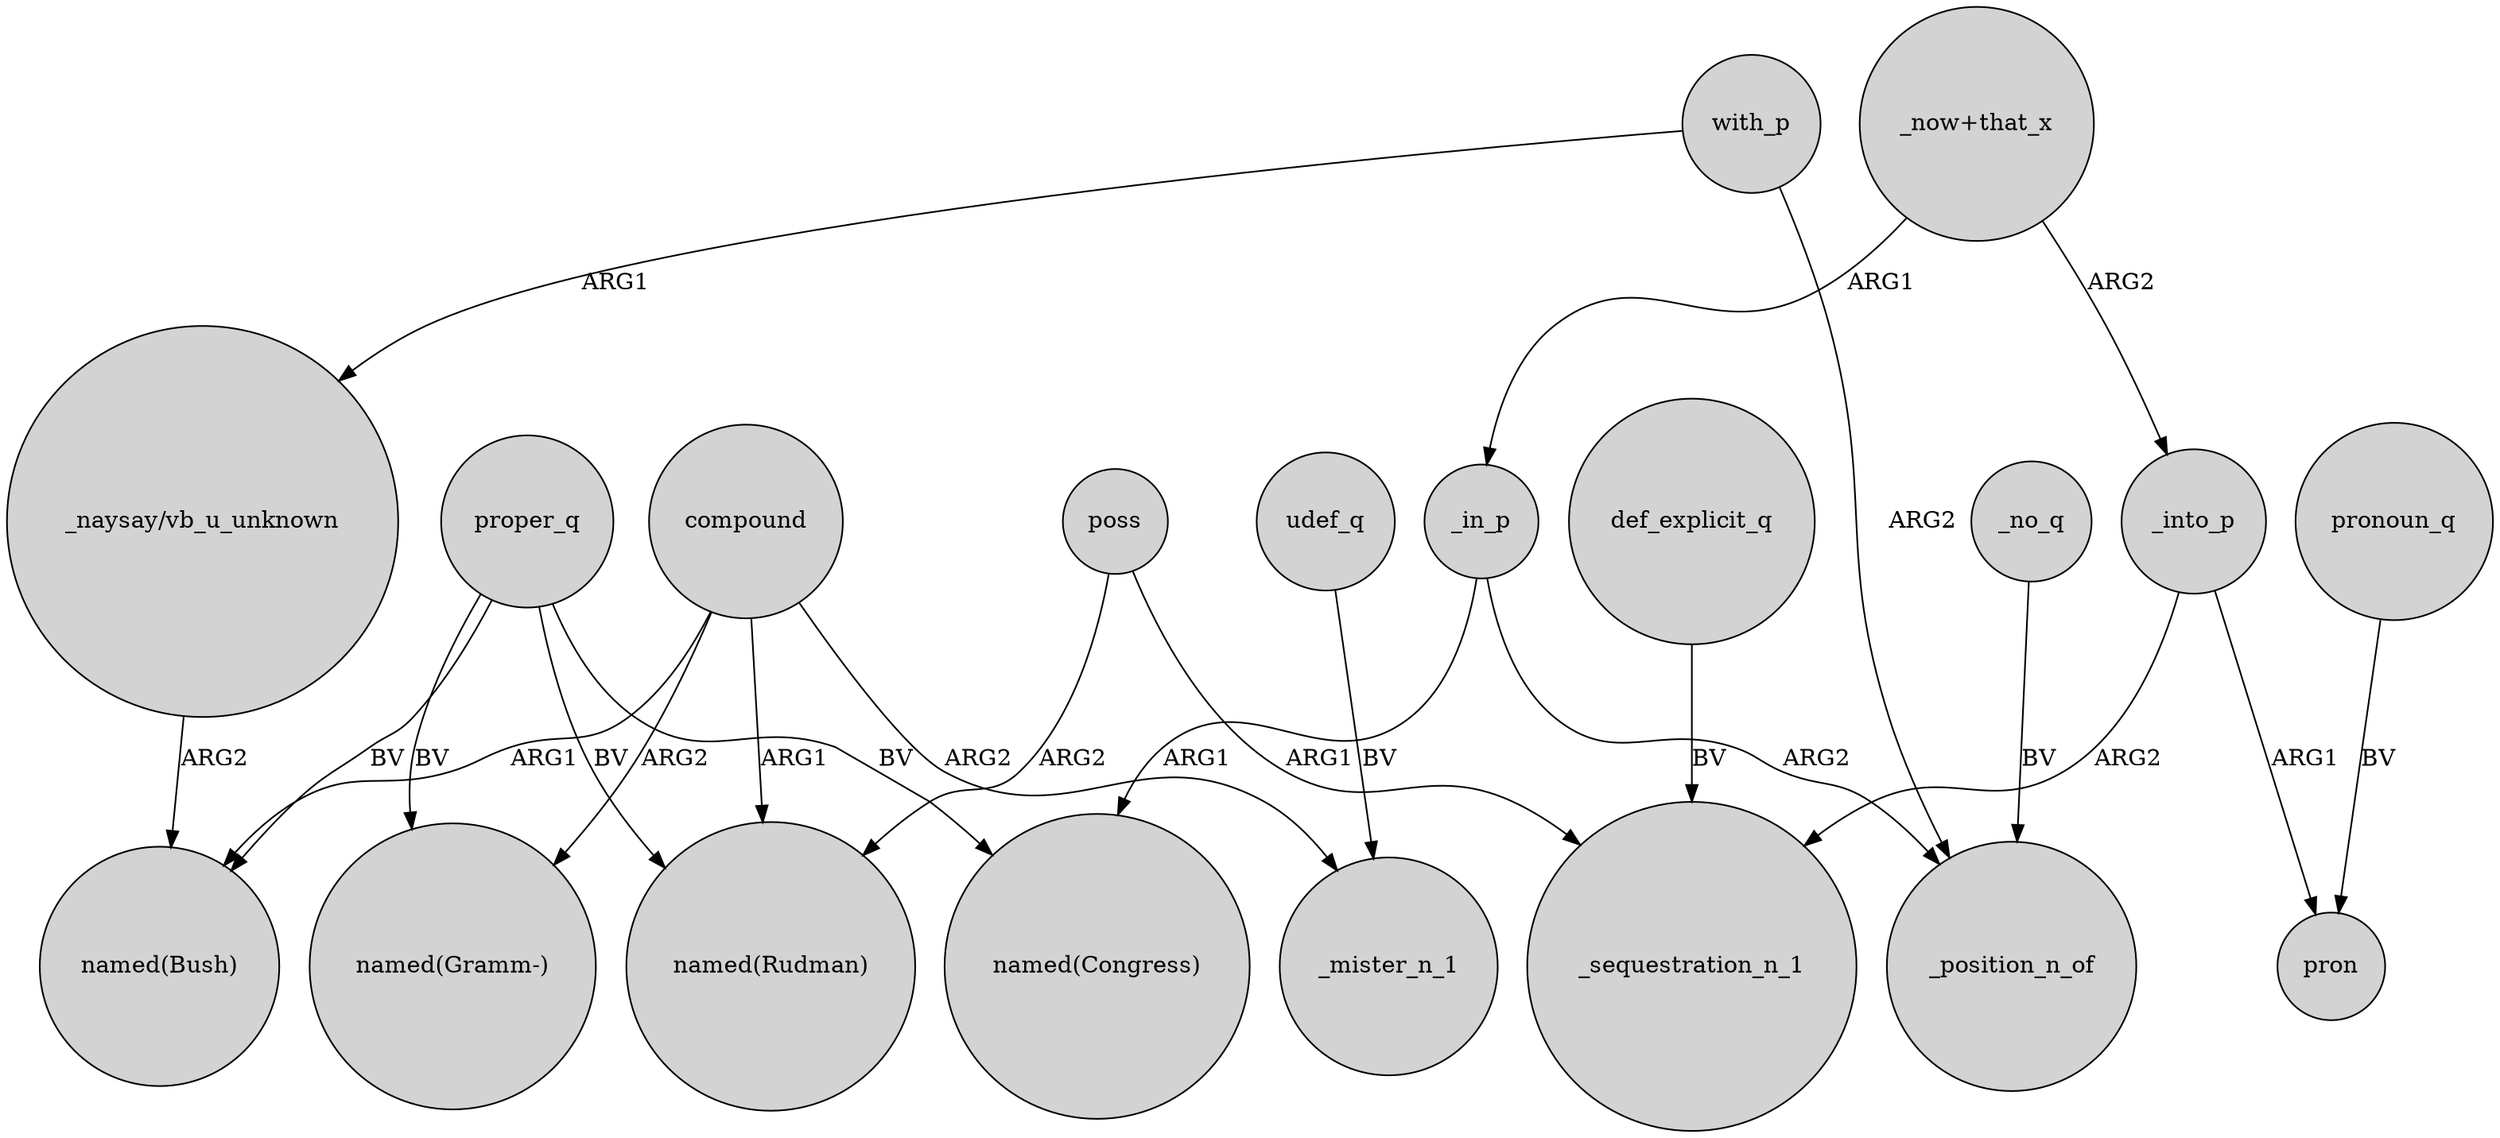digraph {
	node [shape=circle style=filled]
	"_now+that_x" -> _in_p [label=ARG1]
	proper_q -> "named(Rudman)" [label=BV]
	_in_p -> "named(Congress)" [label=ARG1]
	def_explicit_q -> _sequestration_n_1 [label=BV]
	compound -> _mister_n_1 [label=ARG2]
	with_p -> _position_n_of [label=ARG2]
	udef_q -> _mister_n_1 [label=BV]
	compound -> "named(Rudman)" [label=ARG1]
	poss -> "named(Rudman)" [label=ARG2]
	_in_p -> _position_n_of [label=ARG2]
	proper_q -> "named(Congress)" [label=BV]
	_into_p -> _sequestration_n_1 [label=ARG2]
	"_naysay/vb_u_unknown" -> "named(Bush)" [label=ARG2]
	pronoun_q -> pron [label=BV]
	poss -> _sequestration_n_1 [label=ARG1]
	compound -> "named(Gramm-)" [label=ARG2]
	proper_q -> "named(Bush)" [label=BV]
	"_now+that_x" -> _into_p [label=ARG2]
	proper_q -> "named(Gramm-)" [label=BV]
	_no_q -> _position_n_of [label=BV]
	with_p -> "_naysay/vb_u_unknown" [label=ARG1]
	_into_p -> pron [label=ARG1]
	compound -> "named(Bush)" [label=ARG1]
}
